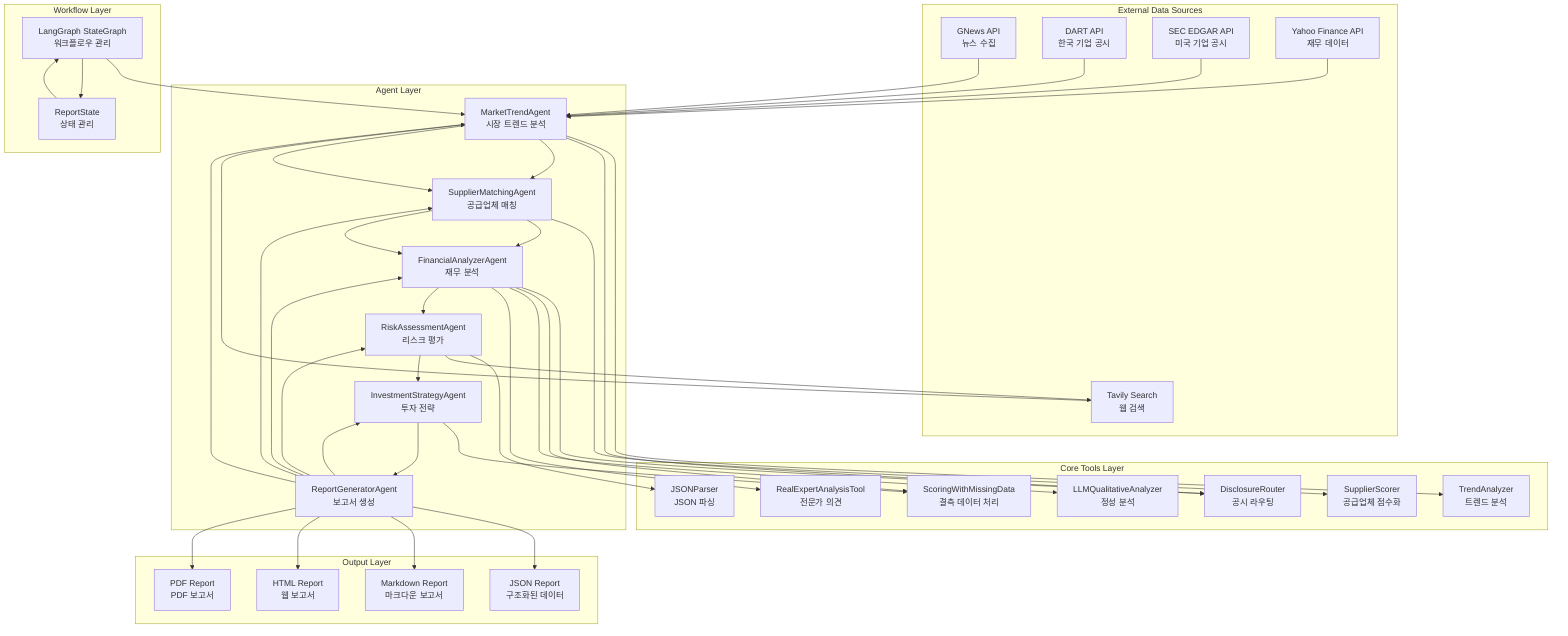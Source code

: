 graph TB
    %% External Data Sources
    subgraph "External Data Sources"
        GNews[GNews API<br/>뉴스 수집]
        DART[DART API<br/>한국 기업 공시]
        SEC[SEC EDGAR API<br/>미국 기업 공시]
        Yahoo[Yahoo Finance API<br/>재무 데이터]
        Tavily[Tavily Search<br/>웹 검색]
    end

    %% Core Tools Layer
    subgraph "Core Tools Layer"
        TrendAnalyzer[TrendAnalyzer<br/>트렌드 분석]
        SupplierScorer[SupplierScorer<br/>공급업체 점수화]
        DisclosureRouter[DisclosureRouter<br/>공시 라우팅]
        ScoringTool[ScoringWithMissingData<br/>결측 데이터 처리]
        LLMQualitative[LLMQualitativeAnalyzer<br/>정성 분석]
        JSONParser[JSONParser<br/>JSON 파싱]
        RealExpert[RealExpertAnalysisTool<br/>전문가 의견]
    end

    %% Agent Layer
    subgraph "Agent Layer"
        MarketAgent[MarketTrendAgent<br/>시장 트렌드 분석]
        SupplierAgent[SupplierMatchingAgent<br/>공급업체 매칭]
        FinancialAgent[FinancialAnalyzerAgent<br/>재무 분석]
        RiskAgent[RiskAssessmentAgent<br/>리스크 평가]
        StrategyAgent[InvestmentStrategyAgent<br/>투자 전략]
        ReportAgent[ReportGeneratorAgent<br/>보고서 생성]
    end

    %% Workflow Layer
    subgraph "Workflow Layer"
        StateGraph[LangGraph StateGraph<br/>워크플로우 관리]
        ReportState[ReportState<br/>상태 관리]
    end

    %% Output Layer
    subgraph "Output Layer"
        JSONReport[JSON Report<br/>구조화된 데이터]
        MarkdownReport[Markdown Report<br/>마크다운 보고서]
        HTMLReport[HTML Report<br/>웹 보고서]
        PDFReport[PDF Report<br/>PDF 보고서]
    end

    %% Data Flow
    GNews --> MarketAgent
    DART --> MarketAgent
    SEC --> MarketAgent
    Yahoo --> MarketAgent
    Tavily --> MarketAgent

    MarketAgent --> TrendAnalyzer
    MarketAgent --> DisclosureRouter
    MarketAgent --> SupplierAgent

    SupplierAgent --> SupplierScorer
    SupplierAgent --> FinancialAgent

    FinancialAgent --> DisclosureRouter
    FinancialAgent --> ScoringTool
    FinancialAgent --> LLMQualitative
    FinancialAgent --> RealExpert

    RiskAgent --> JSONParser
    RiskAgent --> Tavily

    StrategyAgent --> ScoringTool

    ReportAgent --> MarketAgent
    ReportAgent --> SupplierAgent
    ReportAgent --> FinancialAgent
    ReportAgent --> RiskAgent
    ReportAgent --> StrategyAgent

    %% Workflow connections
    StateGraph --> MarketAgent
    MarketAgent --> SupplierAgent
    SupplierAgent --> FinancialAgent
    FinancialAgent --> RiskAgent
    RiskAgent --> StrategyAgent
    StrategyAgent --> ReportAgent

    ReportAgent --> JSONReport
    ReportAgent --> MarkdownReport
    ReportAgent --> HTMLReport
    ReportAgent --> PDFReport

    %% State management
    ReportState --> StateGraph
    StateGraph --> ReportState